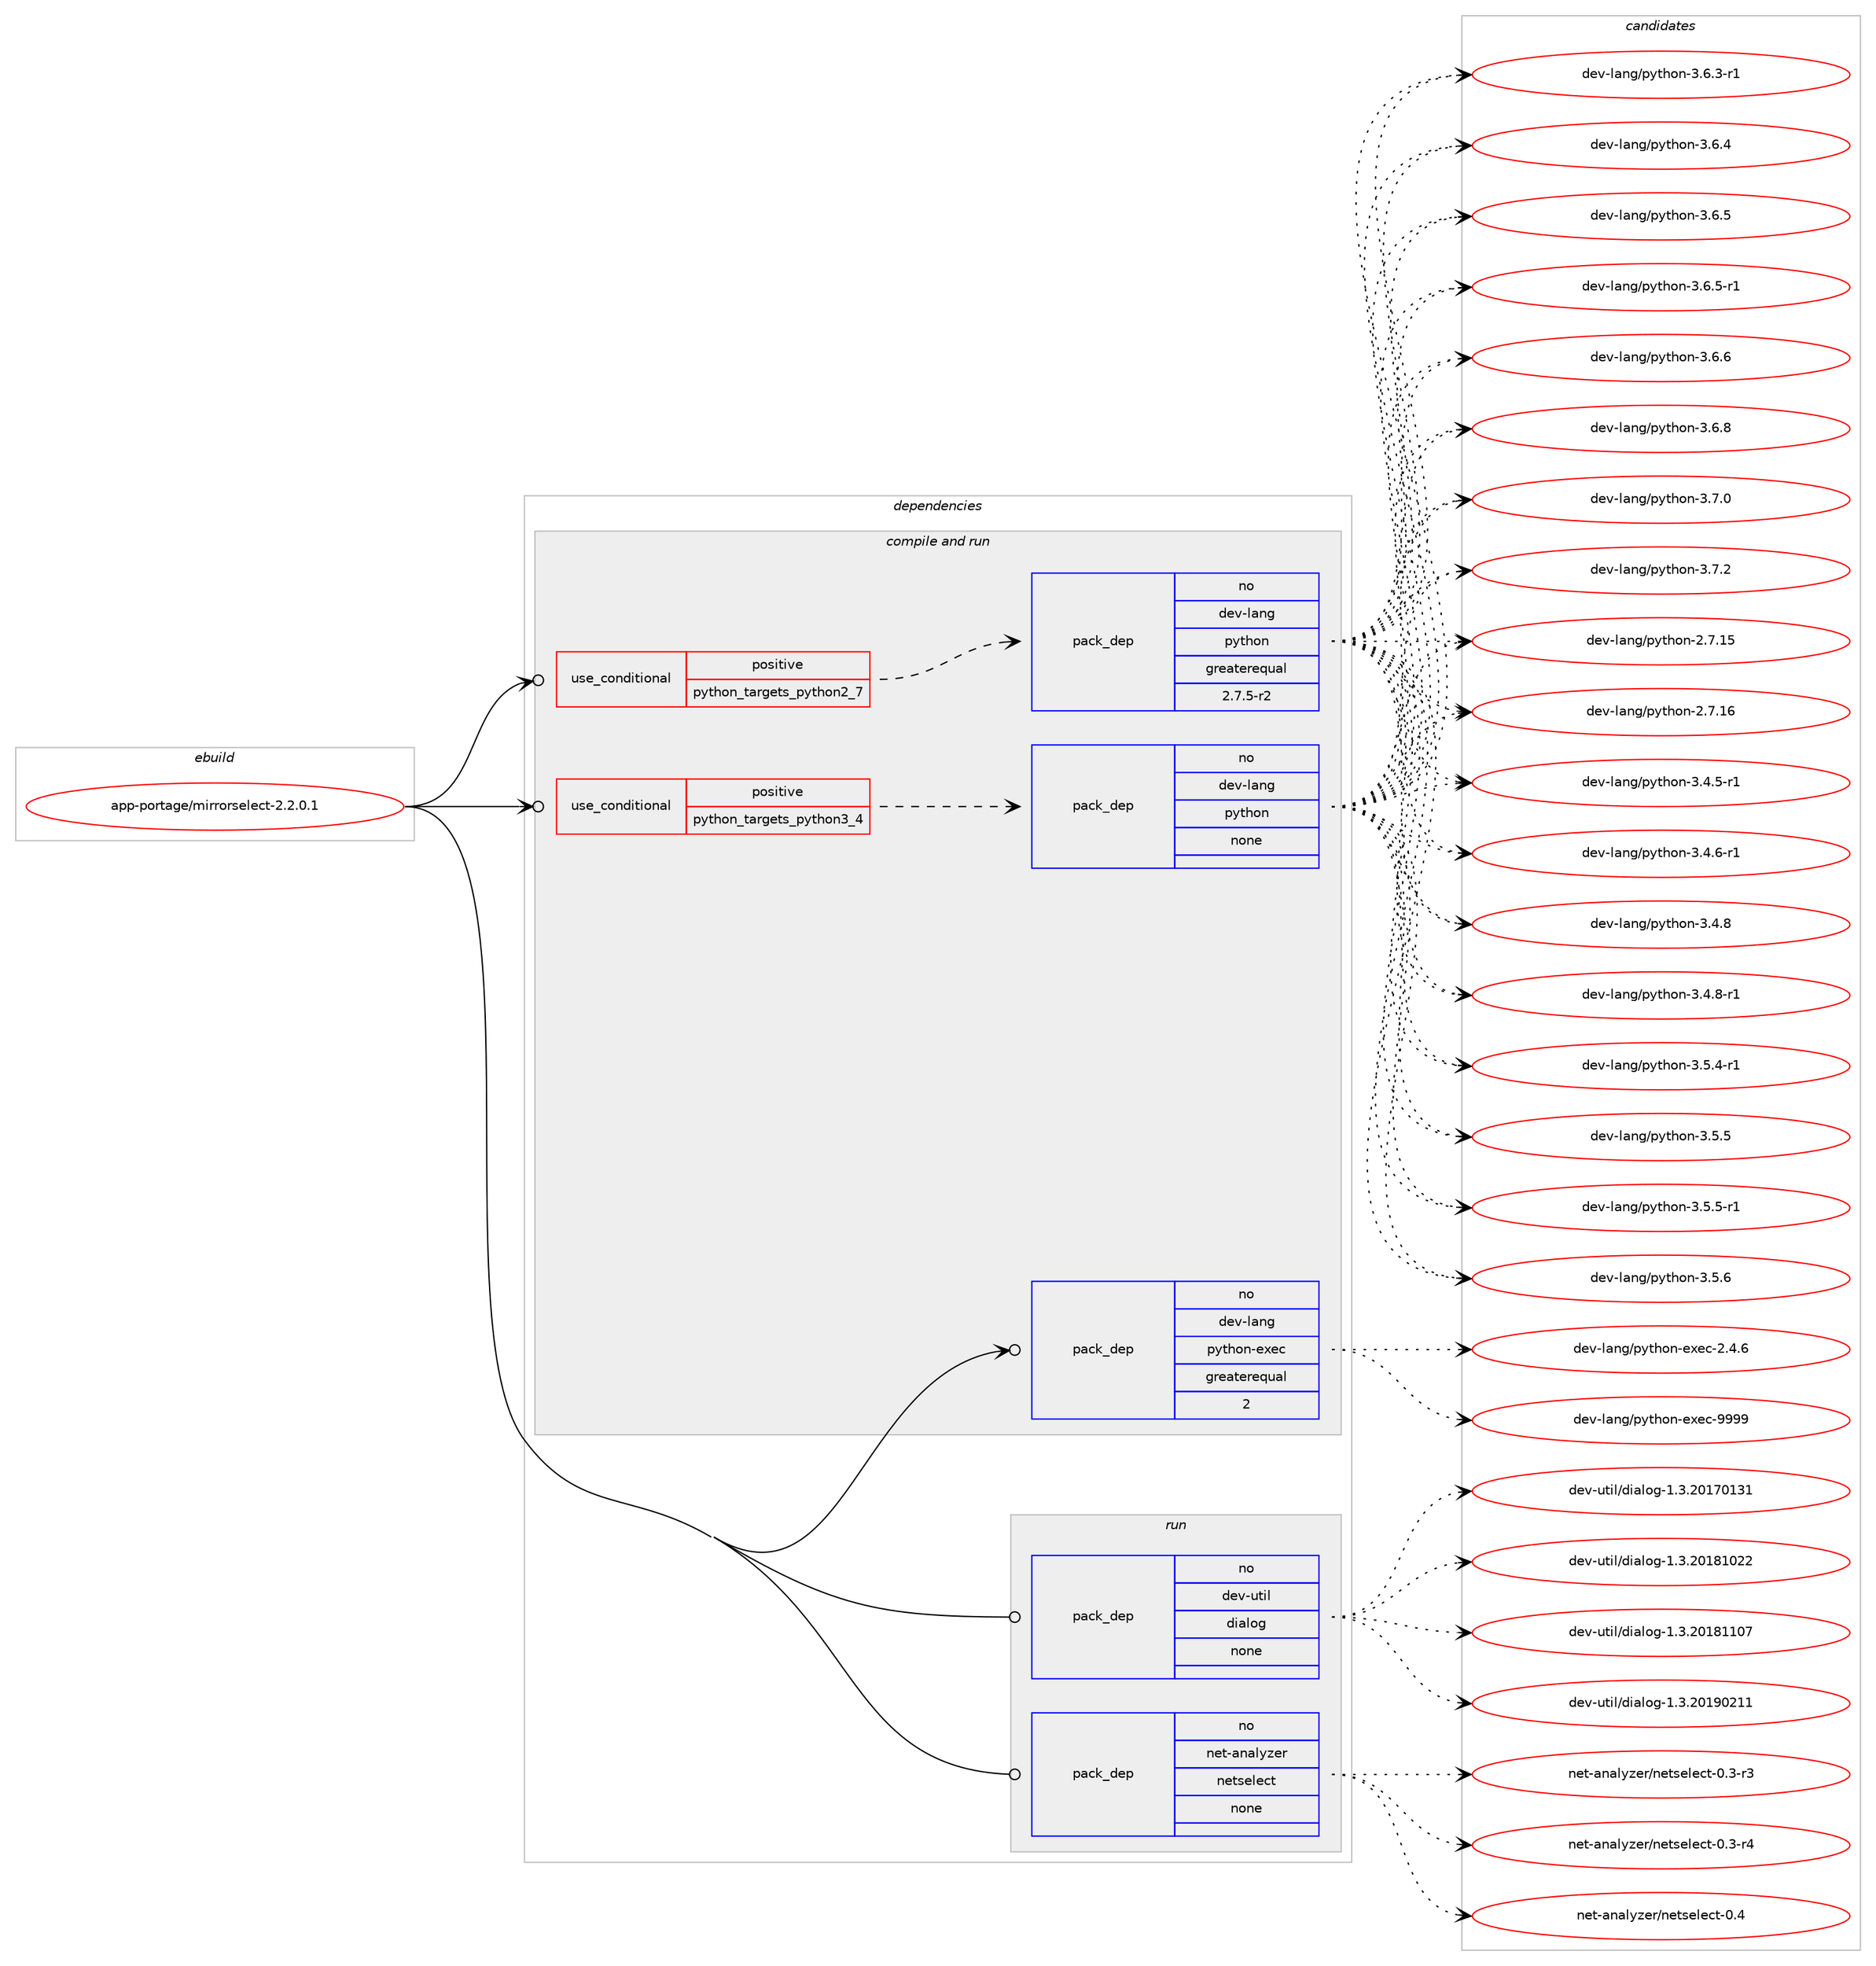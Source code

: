 digraph prolog {

# *************
# Graph options
# *************

newrank=true;
concentrate=true;
compound=true;
graph [rankdir=LR,fontname=Helvetica,fontsize=10,ranksep=1.5];#, ranksep=2.5, nodesep=0.2];
edge  [arrowhead=vee];
node  [fontname=Helvetica,fontsize=10];

# **********
# The ebuild
# **********

subgraph cluster_leftcol {
color=gray;
rank=same;
label=<<i>ebuild</i>>;
id [label="app-portage/mirrorselect-2.2.0.1", color=red, width=4, href="../app-portage/mirrorselect-2.2.0.1.svg"];
}

# ****************
# The dependencies
# ****************

subgraph cluster_midcol {
color=gray;
label=<<i>dependencies</i>>;
subgraph cluster_compile {
fillcolor="#eeeeee";
style=filled;
label=<<i>compile</i>>;
}
subgraph cluster_compileandrun {
fillcolor="#eeeeee";
style=filled;
label=<<i>compile and run</i>>;
subgraph cond355054 {
dependency1306722 [label=<<TABLE BORDER="0" CELLBORDER="1" CELLSPACING="0" CELLPADDING="4"><TR><TD ROWSPAN="3" CELLPADDING="10">use_conditional</TD></TR><TR><TD>positive</TD></TR><TR><TD>python_targets_python2_7</TD></TR></TABLE>>, shape=none, color=red];
subgraph pack931250 {
dependency1306723 [label=<<TABLE BORDER="0" CELLBORDER="1" CELLSPACING="0" CELLPADDING="4" WIDTH="220"><TR><TD ROWSPAN="6" CELLPADDING="30">pack_dep</TD></TR><TR><TD WIDTH="110">no</TD></TR><TR><TD>dev-lang</TD></TR><TR><TD>python</TD></TR><TR><TD>greaterequal</TD></TR><TR><TD>2.7.5-r2</TD></TR></TABLE>>, shape=none, color=blue];
}
dependency1306722:e -> dependency1306723:w [weight=20,style="dashed",arrowhead="vee"];
}
id:e -> dependency1306722:w [weight=20,style="solid",arrowhead="odotvee"];
subgraph cond355055 {
dependency1306724 [label=<<TABLE BORDER="0" CELLBORDER="1" CELLSPACING="0" CELLPADDING="4"><TR><TD ROWSPAN="3" CELLPADDING="10">use_conditional</TD></TR><TR><TD>positive</TD></TR><TR><TD>python_targets_python3_4</TD></TR></TABLE>>, shape=none, color=red];
subgraph pack931251 {
dependency1306725 [label=<<TABLE BORDER="0" CELLBORDER="1" CELLSPACING="0" CELLPADDING="4" WIDTH="220"><TR><TD ROWSPAN="6" CELLPADDING="30">pack_dep</TD></TR><TR><TD WIDTH="110">no</TD></TR><TR><TD>dev-lang</TD></TR><TR><TD>python</TD></TR><TR><TD>none</TD></TR><TR><TD></TD></TR></TABLE>>, shape=none, color=blue];
}
dependency1306724:e -> dependency1306725:w [weight=20,style="dashed",arrowhead="vee"];
}
id:e -> dependency1306724:w [weight=20,style="solid",arrowhead="odotvee"];
subgraph pack931252 {
dependency1306726 [label=<<TABLE BORDER="0" CELLBORDER="1" CELLSPACING="0" CELLPADDING="4" WIDTH="220"><TR><TD ROWSPAN="6" CELLPADDING="30">pack_dep</TD></TR><TR><TD WIDTH="110">no</TD></TR><TR><TD>dev-lang</TD></TR><TR><TD>python-exec</TD></TR><TR><TD>greaterequal</TD></TR><TR><TD>2</TD></TR></TABLE>>, shape=none, color=blue];
}
id:e -> dependency1306726:w [weight=20,style="solid",arrowhead="odotvee"];
}
subgraph cluster_run {
fillcolor="#eeeeee";
style=filled;
label=<<i>run</i>>;
subgraph pack931253 {
dependency1306727 [label=<<TABLE BORDER="0" CELLBORDER="1" CELLSPACING="0" CELLPADDING="4" WIDTH="220"><TR><TD ROWSPAN="6" CELLPADDING="30">pack_dep</TD></TR><TR><TD WIDTH="110">no</TD></TR><TR><TD>dev-util</TD></TR><TR><TD>dialog</TD></TR><TR><TD>none</TD></TR><TR><TD></TD></TR></TABLE>>, shape=none, color=blue];
}
id:e -> dependency1306727:w [weight=20,style="solid",arrowhead="odot"];
subgraph pack931254 {
dependency1306728 [label=<<TABLE BORDER="0" CELLBORDER="1" CELLSPACING="0" CELLPADDING="4" WIDTH="220"><TR><TD ROWSPAN="6" CELLPADDING="30">pack_dep</TD></TR><TR><TD WIDTH="110">no</TD></TR><TR><TD>net-analyzer</TD></TR><TR><TD>netselect</TD></TR><TR><TD>none</TD></TR><TR><TD></TD></TR></TABLE>>, shape=none, color=blue];
}
id:e -> dependency1306728:w [weight=20,style="solid",arrowhead="odot"];
}
}

# **************
# The candidates
# **************

subgraph cluster_choices {
rank=same;
color=gray;
label=<<i>candidates</i>>;

subgraph choice931250 {
color=black;
nodesep=1;
choice10010111845108971101034711212111610411111045504655464953 [label="dev-lang/python-2.7.15", color=red, width=4,href="../dev-lang/python-2.7.15.svg"];
choice10010111845108971101034711212111610411111045504655464954 [label="dev-lang/python-2.7.16", color=red, width=4,href="../dev-lang/python-2.7.16.svg"];
choice1001011184510897110103471121211161041111104551465246534511449 [label="dev-lang/python-3.4.5-r1", color=red, width=4,href="../dev-lang/python-3.4.5-r1.svg"];
choice1001011184510897110103471121211161041111104551465246544511449 [label="dev-lang/python-3.4.6-r1", color=red, width=4,href="../dev-lang/python-3.4.6-r1.svg"];
choice100101118451089711010347112121116104111110455146524656 [label="dev-lang/python-3.4.8", color=red, width=4,href="../dev-lang/python-3.4.8.svg"];
choice1001011184510897110103471121211161041111104551465246564511449 [label="dev-lang/python-3.4.8-r1", color=red, width=4,href="../dev-lang/python-3.4.8-r1.svg"];
choice1001011184510897110103471121211161041111104551465346524511449 [label="dev-lang/python-3.5.4-r1", color=red, width=4,href="../dev-lang/python-3.5.4-r1.svg"];
choice100101118451089711010347112121116104111110455146534653 [label="dev-lang/python-3.5.5", color=red, width=4,href="../dev-lang/python-3.5.5.svg"];
choice1001011184510897110103471121211161041111104551465346534511449 [label="dev-lang/python-3.5.5-r1", color=red, width=4,href="../dev-lang/python-3.5.5-r1.svg"];
choice100101118451089711010347112121116104111110455146534654 [label="dev-lang/python-3.5.6", color=red, width=4,href="../dev-lang/python-3.5.6.svg"];
choice1001011184510897110103471121211161041111104551465446514511449 [label="dev-lang/python-3.6.3-r1", color=red, width=4,href="../dev-lang/python-3.6.3-r1.svg"];
choice100101118451089711010347112121116104111110455146544652 [label="dev-lang/python-3.6.4", color=red, width=4,href="../dev-lang/python-3.6.4.svg"];
choice100101118451089711010347112121116104111110455146544653 [label="dev-lang/python-3.6.5", color=red, width=4,href="../dev-lang/python-3.6.5.svg"];
choice1001011184510897110103471121211161041111104551465446534511449 [label="dev-lang/python-3.6.5-r1", color=red, width=4,href="../dev-lang/python-3.6.5-r1.svg"];
choice100101118451089711010347112121116104111110455146544654 [label="dev-lang/python-3.6.6", color=red, width=4,href="../dev-lang/python-3.6.6.svg"];
choice100101118451089711010347112121116104111110455146544656 [label="dev-lang/python-3.6.8", color=red, width=4,href="../dev-lang/python-3.6.8.svg"];
choice100101118451089711010347112121116104111110455146554648 [label="dev-lang/python-3.7.0", color=red, width=4,href="../dev-lang/python-3.7.0.svg"];
choice100101118451089711010347112121116104111110455146554650 [label="dev-lang/python-3.7.2", color=red, width=4,href="../dev-lang/python-3.7.2.svg"];
dependency1306723:e -> choice10010111845108971101034711212111610411111045504655464953:w [style=dotted,weight="100"];
dependency1306723:e -> choice10010111845108971101034711212111610411111045504655464954:w [style=dotted,weight="100"];
dependency1306723:e -> choice1001011184510897110103471121211161041111104551465246534511449:w [style=dotted,weight="100"];
dependency1306723:e -> choice1001011184510897110103471121211161041111104551465246544511449:w [style=dotted,weight="100"];
dependency1306723:e -> choice100101118451089711010347112121116104111110455146524656:w [style=dotted,weight="100"];
dependency1306723:e -> choice1001011184510897110103471121211161041111104551465246564511449:w [style=dotted,weight="100"];
dependency1306723:e -> choice1001011184510897110103471121211161041111104551465346524511449:w [style=dotted,weight="100"];
dependency1306723:e -> choice100101118451089711010347112121116104111110455146534653:w [style=dotted,weight="100"];
dependency1306723:e -> choice1001011184510897110103471121211161041111104551465346534511449:w [style=dotted,weight="100"];
dependency1306723:e -> choice100101118451089711010347112121116104111110455146534654:w [style=dotted,weight="100"];
dependency1306723:e -> choice1001011184510897110103471121211161041111104551465446514511449:w [style=dotted,weight="100"];
dependency1306723:e -> choice100101118451089711010347112121116104111110455146544652:w [style=dotted,weight="100"];
dependency1306723:e -> choice100101118451089711010347112121116104111110455146544653:w [style=dotted,weight="100"];
dependency1306723:e -> choice1001011184510897110103471121211161041111104551465446534511449:w [style=dotted,weight="100"];
dependency1306723:e -> choice100101118451089711010347112121116104111110455146544654:w [style=dotted,weight="100"];
dependency1306723:e -> choice100101118451089711010347112121116104111110455146544656:w [style=dotted,weight="100"];
dependency1306723:e -> choice100101118451089711010347112121116104111110455146554648:w [style=dotted,weight="100"];
dependency1306723:e -> choice100101118451089711010347112121116104111110455146554650:w [style=dotted,weight="100"];
}
subgraph choice931251 {
color=black;
nodesep=1;
choice10010111845108971101034711212111610411111045504655464953 [label="dev-lang/python-2.7.15", color=red, width=4,href="../dev-lang/python-2.7.15.svg"];
choice10010111845108971101034711212111610411111045504655464954 [label="dev-lang/python-2.7.16", color=red, width=4,href="../dev-lang/python-2.7.16.svg"];
choice1001011184510897110103471121211161041111104551465246534511449 [label="dev-lang/python-3.4.5-r1", color=red, width=4,href="../dev-lang/python-3.4.5-r1.svg"];
choice1001011184510897110103471121211161041111104551465246544511449 [label="dev-lang/python-3.4.6-r1", color=red, width=4,href="../dev-lang/python-3.4.6-r1.svg"];
choice100101118451089711010347112121116104111110455146524656 [label="dev-lang/python-3.4.8", color=red, width=4,href="../dev-lang/python-3.4.8.svg"];
choice1001011184510897110103471121211161041111104551465246564511449 [label="dev-lang/python-3.4.8-r1", color=red, width=4,href="../dev-lang/python-3.4.8-r1.svg"];
choice1001011184510897110103471121211161041111104551465346524511449 [label="dev-lang/python-3.5.4-r1", color=red, width=4,href="../dev-lang/python-3.5.4-r1.svg"];
choice100101118451089711010347112121116104111110455146534653 [label="dev-lang/python-3.5.5", color=red, width=4,href="../dev-lang/python-3.5.5.svg"];
choice1001011184510897110103471121211161041111104551465346534511449 [label="dev-lang/python-3.5.5-r1", color=red, width=4,href="../dev-lang/python-3.5.5-r1.svg"];
choice100101118451089711010347112121116104111110455146534654 [label="dev-lang/python-3.5.6", color=red, width=4,href="../dev-lang/python-3.5.6.svg"];
choice1001011184510897110103471121211161041111104551465446514511449 [label="dev-lang/python-3.6.3-r1", color=red, width=4,href="../dev-lang/python-3.6.3-r1.svg"];
choice100101118451089711010347112121116104111110455146544652 [label="dev-lang/python-3.6.4", color=red, width=4,href="../dev-lang/python-3.6.4.svg"];
choice100101118451089711010347112121116104111110455146544653 [label="dev-lang/python-3.6.5", color=red, width=4,href="../dev-lang/python-3.6.5.svg"];
choice1001011184510897110103471121211161041111104551465446534511449 [label="dev-lang/python-3.6.5-r1", color=red, width=4,href="../dev-lang/python-3.6.5-r1.svg"];
choice100101118451089711010347112121116104111110455146544654 [label="dev-lang/python-3.6.6", color=red, width=4,href="../dev-lang/python-3.6.6.svg"];
choice100101118451089711010347112121116104111110455146544656 [label="dev-lang/python-3.6.8", color=red, width=4,href="../dev-lang/python-3.6.8.svg"];
choice100101118451089711010347112121116104111110455146554648 [label="dev-lang/python-3.7.0", color=red, width=4,href="../dev-lang/python-3.7.0.svg"];
choice100101118451089711010347112121116104111110455146554650 [label="dev-lang/python-3.7.2", color=red, width=4,href="../dev-lang/python-3.7.2.svg"];
dependency1306725:e -> choice10010111845108971101034711212111610411111045504655464953:w [style=dotted,weight="100"];
dependency1306725:e -> choice10010111845108971101034711212111610411111045504655464954:w [style=dotted,weight="100"];
dependency1306725:e -> choice1001011184510897110103471121211161041111104551465246534511449:w [style=dotted,weight="100"];
dependency1306725:e -> choice1001011184510897110103471121211161041111104551465246544511449:w [style=dotted,weight="100"];
dependency1306725:e -> choice100101118451089711010347112121116104111110455146524656:w [style=dotted,weight="100"];
dependency1306725:e -> choice1001011184510897110103471121211161041111104551465246564511449:w [style=dotted,weight="100"];
dependency1306725:e -> choice1001011184510897110103471121211161041111104551465346524511449:w [style=dotted,weight="100"];
dependency1306725:e -> choice100101118451089711010347112121116104111110455146534653:w [style=dotted,weight="100"];
dependency1306725:e -> choice1001011184510897110103471121211161041111104551465346534511449:w [style=dotted,weight="100"];
dependency1306725:e -> choice100101118451089711010347112121116104111110455146534654:w [style=dotted,weight="100"];
dependency1306725:e -> choice1001011184510897110103471121211161041111104551465446514511449:w [style=dotted,weight="100"];
dependency1306725:e -> choice100101118451089711010347112121116104111110455146544652:w [style=dotted,weight="100"];
dependency1306725:e -> choice100101118451089711010347112121116104111110455146544653:w [style=dotted,weight="100"];
dependency1306725:e -> choice1001011184510897110103471121211161041111104551465446534511449:w [style=dotted,weight="100"];
dependency1306725:e -> choice100101118451089711010347112121116104111110455146544654:w [style=dotted,weight="100"];
dependency1306725:e -> choice100101118451089711010347112121116104111110455146544656:w [style=dotted,weight="100"];
dependency1306725:e -> choice100101118451089711010347112121116104111110455146554648:w [style=dotted,weight="100"];
dependency1306725:e -> choice100101118451089711010347112121116104111110455146554650:w [style=dotted,weight="100"];
}
subgraph choice931252 {
color=black;
nodesep=1;
choice1001011184510897110103471121211161041111104510112010199455046524654 [label="dev-lang/python-exec-2.4.6", color=red, width=4,href="../dev-lang/python-exec-2.4.6.svg"];
choice10010111845108971101034711212111610411111045101120101994557575757 [label="dev-lang/python-exec-9999", color=red, width=4,href="../dev-lang/python-exec-9999.svg"];
dependency1306726:e -> choice1001011184510897110103471121211161041111104510112010199455046524654:w [style=dotted,weight="100"];
dependency1306726:e -> choice10010111845108971101034711212111610411111045101120101994557575757:w [style=dotted,weight="100"];
}
subgraph choice931253 {
color=black;
nodesep=1;
choice10010111845117116105108471001059710811110345494651465048495548495149 [label="dev-util/dialog-1.3.20170131", color=red, width=4,href="../dev-util/dialog-1.3.20170131.svg"];
choice10010111845117116105108471001059710811110345494651465048495649485050 [label="dev-util/dialog-1.3.20181022", color=red, width=4,href="../dev-util/dialog-1.3.20181022.svg"];
choice10010111845117116105108471001059710811110345494651465048495649494855 [label="dev-util/dialog-1.3.20181107", color=red, width=4,href="../dev-util/dialog-1.3.20181107.svg"];
choice10010111845117116105108471001059710811110345494651465048495748504949 [label="dev-util/dialog-1.3.20190211", color=red, width=4,href="../dev-util/dialog-1.3.20190211.svg"];
dependency1306727:e -> choice10010111845117116105108471001059710811110345494651465048495548495149:w [style=dotted,weight="100"];
dependency1306727:e -> choice10010111845117116105108471001059710811110345494651465048495649485050:w [style=dotted,weight="100"];
dependency1306727:e -> choice10010111845117116105108471001059710811110345494651465048495649494855:w [style=dotted,weight="100"];
dependency1306727:e -> choice10010111845117116105108471001059710811110345494651465048495748504949:w [style=dotted,weight="100"];
}
subgraph choice931254 {
color=black;
nodesep=1;
choice1101011164597110971081211221011144711010111611510110810199116454846514511451 [label="net-analyzer/netselect-0.3-r3", color=red, width=4,href="../net-analyzer/netselect-0.3-r3.svg"];
choice1101011164597110971081211221011144711010111611510110810199116454846514511452 [label="net-analyzer/netselect-0.3-r4", color=red, width=4,href="../net-analyzer/netselect-0.3-r4.svg"];
choice110101116459711097108121122101114471101011161151011081019911645484652 [label="net-analyzer/netselect-0.4", color=red, width=4,href="../net-analyzer/netselect-0.4.svg"];
dependency1306728:e -> choice1101011164597110971081211221011144711010111611510110810199116454846514511451:w [style=dotted,weight="100"];
dependency1306728:e -> choice1101011164597110971081211221011144711010111611510110810199116454846514511452:w [style=dotted,weight="100"];
dependency1306728:e -> choice110101116459711097108121122101114471101011161151011081019911645484652:w [style=dotted,weight="100"];
}
}

}
